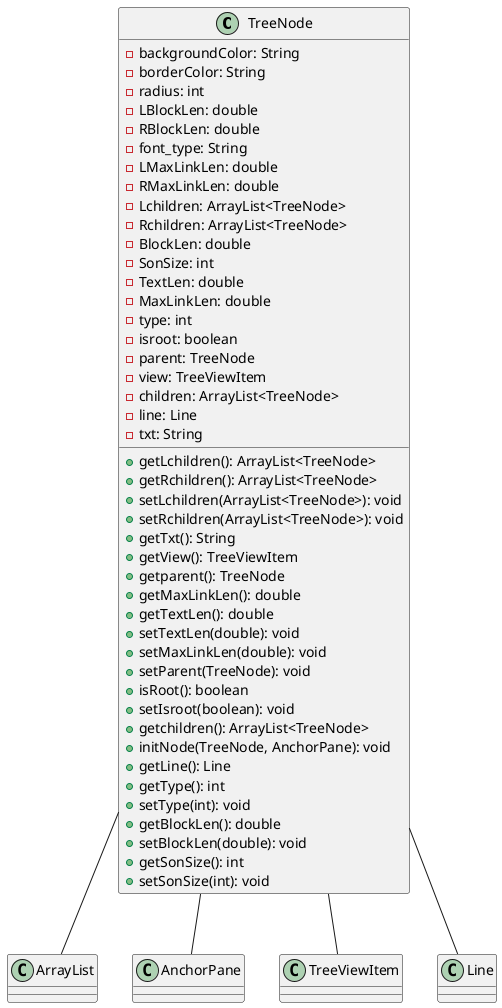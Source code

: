 @startuml

class TreeNode {
    -backgroundColor: String
    -borderColor: String
    -radius: int
    -LBlockLen: double
    -RBlockLen: double
    -font_type: String
    -LMaxLinkLen: double
    -RMaxLinkLen: double
    -Lchildren: ArrayList<TreeNode>
    -Rchildren: ArrayList<TreeNode>
    -BlockLen: double
    -SonSize: int
    -TextLen: double
    -MaxLinkLen: double
    -type: int
    -isroot: boolean
    -parent: TreeNode
    -view: TreeViewItem
    -children: ArrayList<TreeNode>
    -line: Line
    -txt: String
    +getLchildren(): ArrayList<TreeNode>
    +getRchildren(): ArrayList<TreeNode>
    +setLchildren(ArrayList<TreeNode>): void
    +setRchildren(ArrayList<TreeNode>): void
    +getTxt(): String
    +getView(): TreeViewItem
    +getparent(): TreeNode
    +getMaxLinkLen(): double
    +getTextLen(): double
    +setTextLen(double): void
    +setMaxLinkLen(double): void
    +setParent(TreeNode): void
    +isRoot(): boolean
    +setIsroot(boolean): void
    +getchildren(): ArrayList<TreeNode>
    +initNode(TreeNode, AnchorPane): void
    +getLine(): Line
    +getType(): int
    +setType(int): void
    +getBlockLen(): double
    +setBlockLen(double): void
    +getSonSize(): int
    +setSonSize(int): void
}

TreeNode -- ArrayList
TreeNode -- AnchorPane
TreeNode -- TreeViewItem
TreeNode -- Line

@enduml
